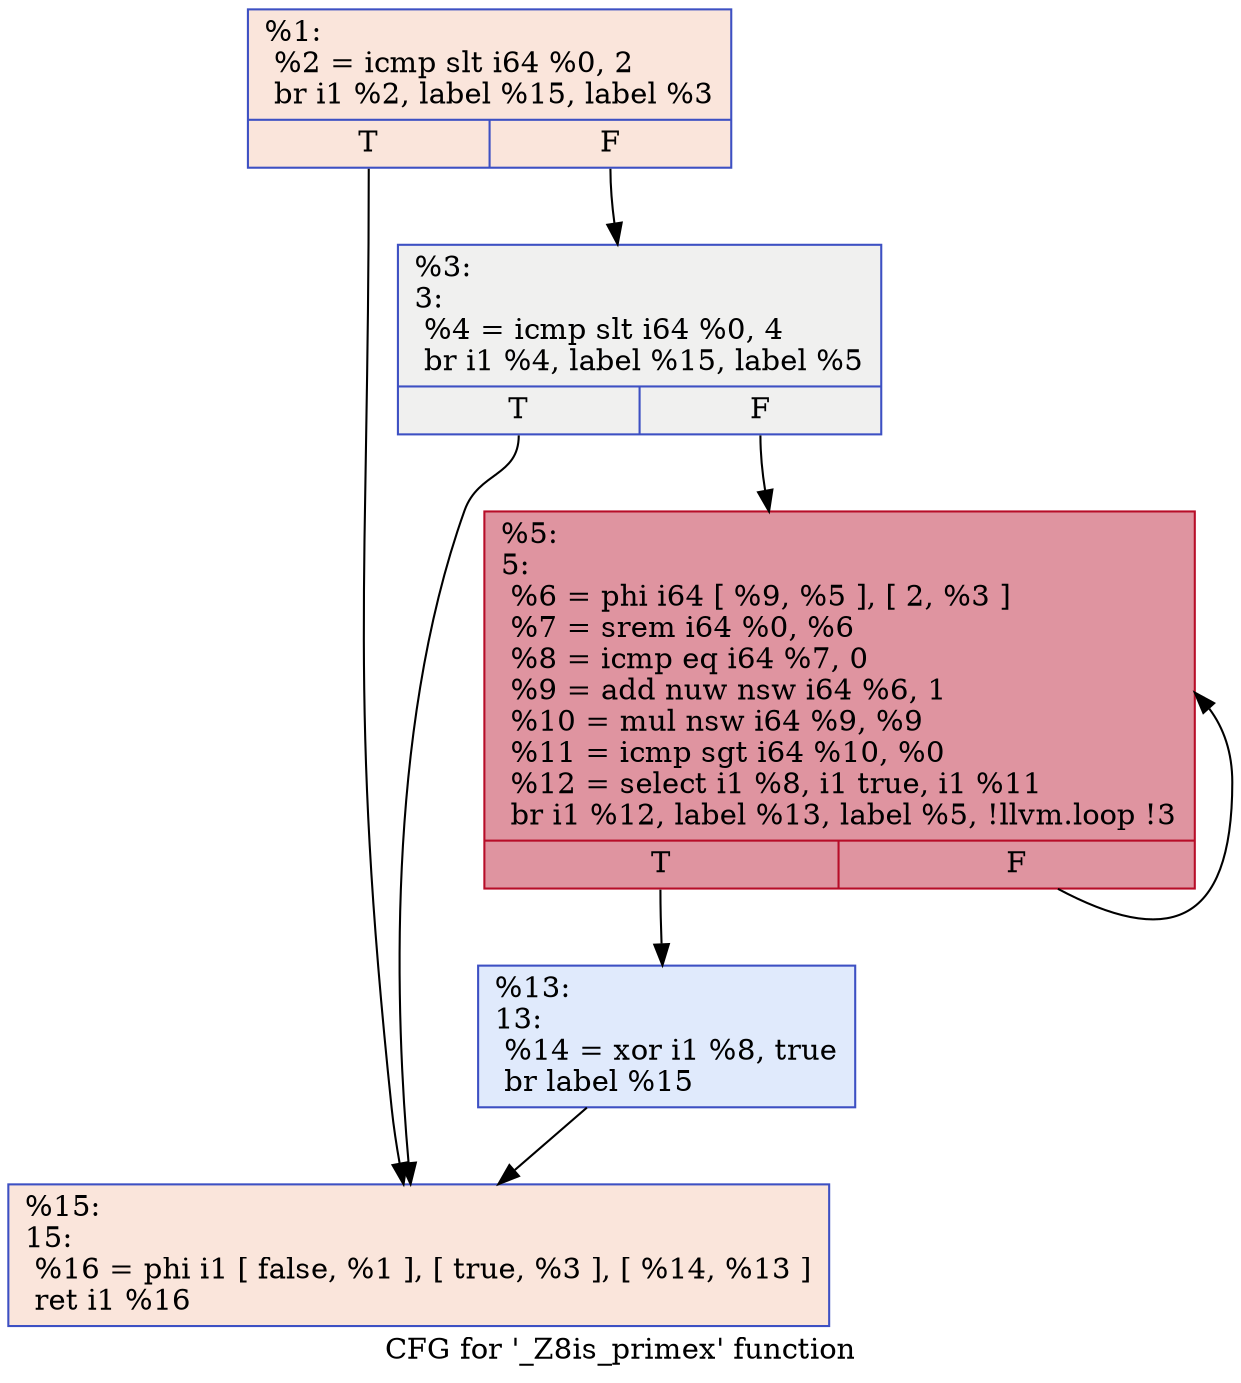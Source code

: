 digraph "CFG for '_Z8is_primex' function" {
	label="CFG for '_Z8is_primex' function";

	Node0x55bf36b21450 [shape=record,color="#3d50c3ff", style=filled, fillcolor="#f4c5ad70",label="{%1:\l  %2 = icmp slt i64 %0, 2\l  br i1 %2, label %15, label %3\l|{<s0>T|<s1>F}}"];
	Node0x55bf36b21450:s0 -> Node0x55bf36b21ba0;
	Node0x55bf36b21450:s1 -> Node0x55bf36b21bf0;
	Node0x55bf36b21bf0 [shape=record,color="#3d50c3ff", style=filled, fillcolor="#dedcdb70",label="{%3:\l3:                                                \l  %4 = icmp slt i64 %0, 4\l  br i1 %4, label %15, label %5\l|{<s0>T|<s1>F}}"];
	Node0x55bf36b21bf0:s0 -> Node0x55bf36b21ba0;
	Node0x55bf36b21bf0:s1 -> Node0x55bf36b21e40;
	Node0x55bf36b21e40 [shape=record,color="#b70d28ff", style=filled, fillcolor="#b70d2870",label="{%5:\l5:                                                \l  %6 = phi i64 [ %9, %5 ], [ 2, %3 ]\l  %7 = srem i64 %0, %6\l  %8 = icmp eq i64 %7, 0\l  %9 = add nuw nsw i64 %6, 1\l  %10 = mul nsw i64 %9, %9\l  %11 = icmp sgt i64 %10, %0\l  %12 = select i1 %8, i1 true, i1 %11\l  br i1 %12, label %13, label %5, !llvm.loop !3\l|{<s0>T|<s1>F}}"];
	Node0x55bf36b21e40:s0 -> Node0x55bf36b21df0;
	Node0x55bf36b21e40:s1 -> Node0x55bf36b21e40;
	Node0x55bf36b21df0 [shape=record,color="#3d50c3ff", style=filled, fillcolor="#b9d0f970",label="{%13:\l13:                                               \l  %14 = xor i1 %8, true\l  br label %15\l}"];
	Node0x55bf36b21df0 -> Node0x55bf36b21ba0;
	Node0x55bf36b21ba0 [shape=record,color="#3d50c3ff", style=filled, fillcolor="#f4c5ad70",label="{%15:\l15:                                               \l  %16 = phi i1 [ false, %1 ], [ true, %3 ], [ %14, %13 ]\l  ret i1 %16\l}"];
}
